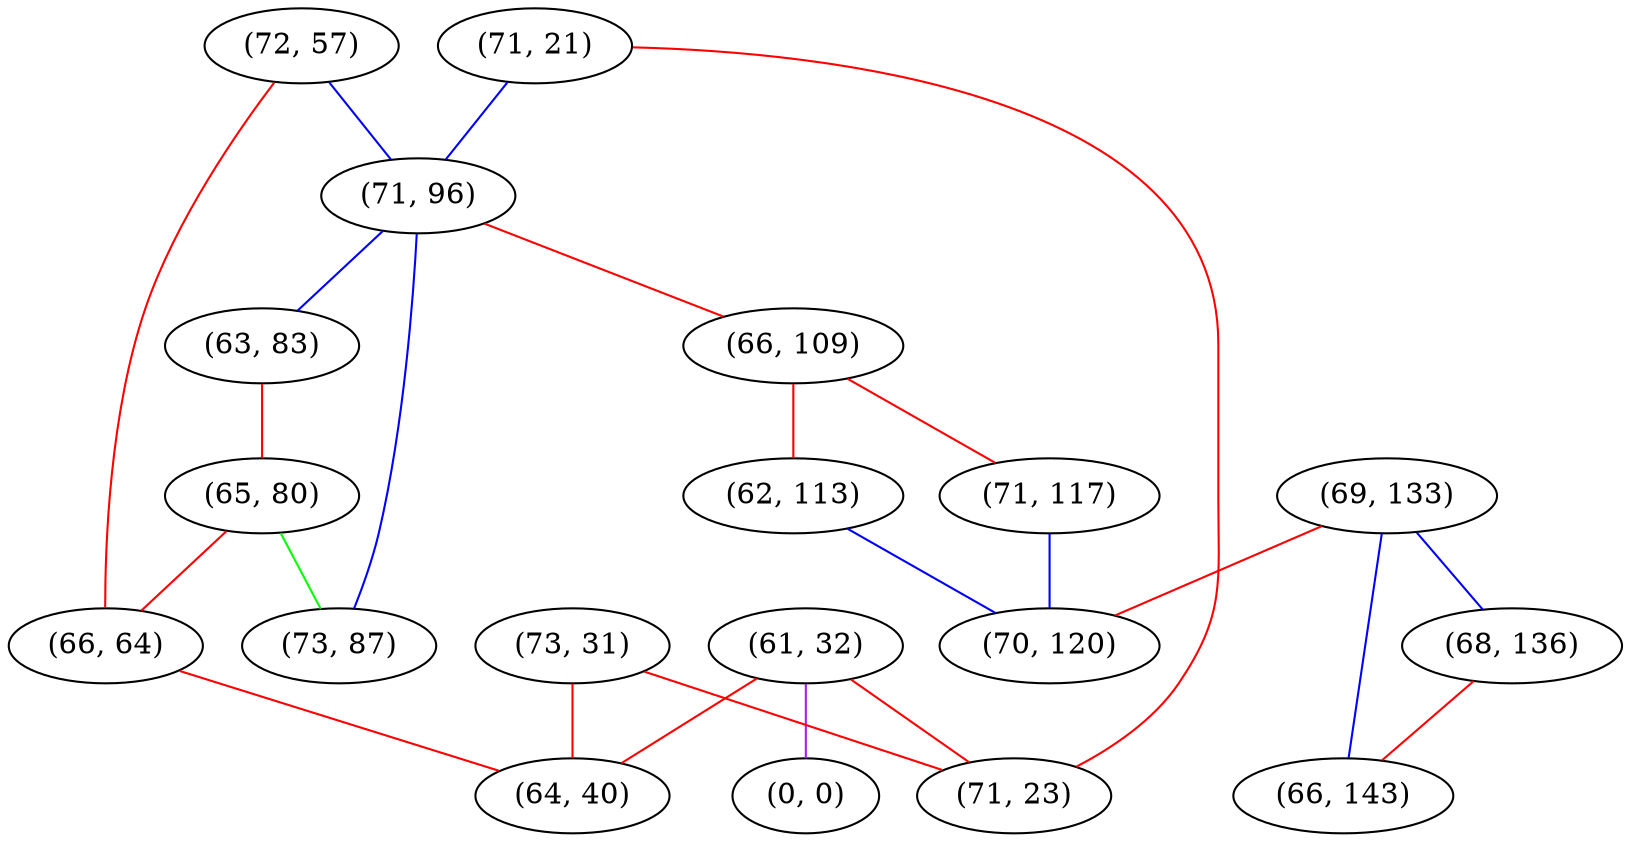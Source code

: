 graph "" {
"(72, 57)";
"(71, 21)";
"(71, 96)";
"(69, 133)";
"(68, 136)";
"(63, 83)";
"(65, 80)";
"(66, 109)";
"(61, 32)";
"(73, 87)";
"(66, 64)";
"(62, 113)";
"(71, 117)";
"(70, 120)";
"(73, 31)";
"(66, 143)";
"(0, 0)";
"(64, 40)";
"(71, 23)";
"(72, 57)" -- "(66, 64)"  [color=red, key=0, weight=1];
"(72, 57)" -- "(71, 96)"  [color=blue, key=0, weight=3];
"(71, 21)" -- "(71, 96)"  [color=blue, key=0, weight=3];
"(71, 21)" -- "(71, 23)"  [color=red, key=0, weight=1];
"(71, 96)" -- "(63, 83)"  [color=blue, key=0, weight=3];
"(71, 96)" -- "(66, 109)"  [color=red, key=0, weight=1];
"(71, 96)" -- "(73, 87)"  [color=blue, key=0, weight=3];
"(69, 133)" -- "(66, 143)"  [color=blue, key=0, weight=3];
"(69, 133)" -- "(70, 120)"  [color=red, key=0, weight=1];
"(69, 133)" -- "(68, 136)"  [color=blue, key=0, weight=3];
"(68, 136)" -- "(66, 143)"  [color=red, key=0, weight=1];
"(63, 83)" -- "(65, 80)"  [color=red, key=0, weight=1];
"(65, 80)" -- "(66, 64)"  [color=red, key=0, weight=1];
"(65, 80)" -- "(73, 87)"  [color=green, key=0, weight=2];
"(66, 109)" -- "(62, 113)"  [color=red, key=0, weight=1];
"(66, 109)" -- "(71, 117)"  [color=red, key=0, weight=1];
"(61, 32)" -- "(64, 40)"  [color=red, key=0, weight=1];
"(61, 32)" -- "(71, 23)"  [color=red, key=0, weight=1];
"(61, 32)" -- "(0, 0)"  [color=purple, key=0, weight=4];
"(66, 64)" -- "(64, 40)"  [color=red, key=0, weight=1];
"(62, 113)" -- "(70, 120)"  [color=blue, key=0, weight=3];
"(71, 117)" -- "(70, 120)"  [color=blue, key=0, weight=3];
"(73, 31)" -- "(64, 40)"  [color=red, key=0, weight=1];
"(73, 31)" -- "(71, 23)"  [color=red, key=0, weight=1];
}
